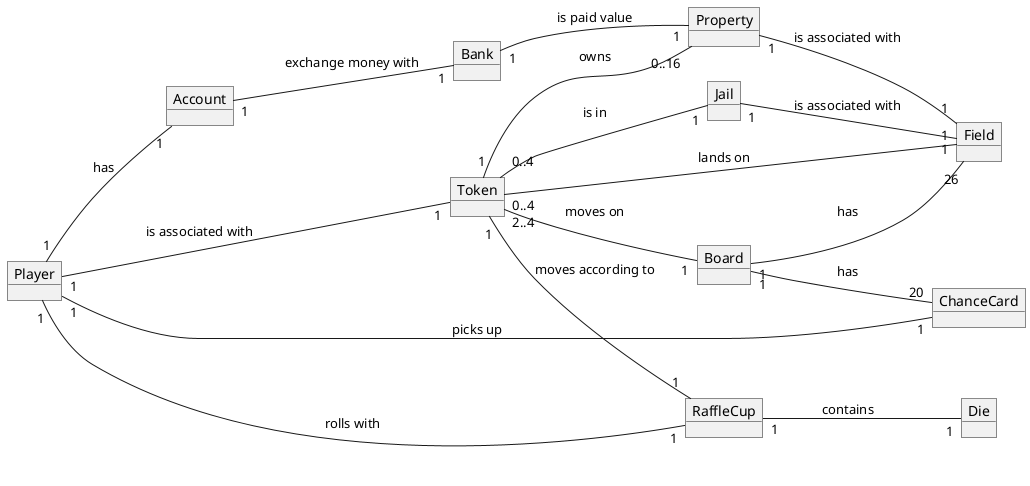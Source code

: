 @startuml Domain_Model

left to right direction

object Account
object RaffleCup
object Die
object Bank
object Player
object Jail
object Field
object ChanceCard
object Board
object Property
object Token

Player"1"--"1"Token: "is associated with"
Player"1"--"1"Account: "has"
Player"1" -- "1"RaffleCup: "rolls with"
RaffleCup"1"-- "1"Die: "contains"
Board "1"--"26" Field: "has"
Token "2..4"--"1" Board: "moves on"
Token"0..4" -- "1"Field: "lands on"
Account"1"--"1" Bank: "exchange money with"
Token"1"--"0..16" Property: "owns"
Property"1" -- "1"Field: "is associated with"
Board "1"--"20" ChanceCard: "has"
Player"1" -- "1"ChanceCard: "picks up"
Jail"1" -- "1"Field: "is associated with"
Token"0..4" -- "1"Jail: "is in"
Token"1" -- "1"RaffleCup: "moves according to"
Bank"1" -- "1"Property: "is paid value"

@enduml